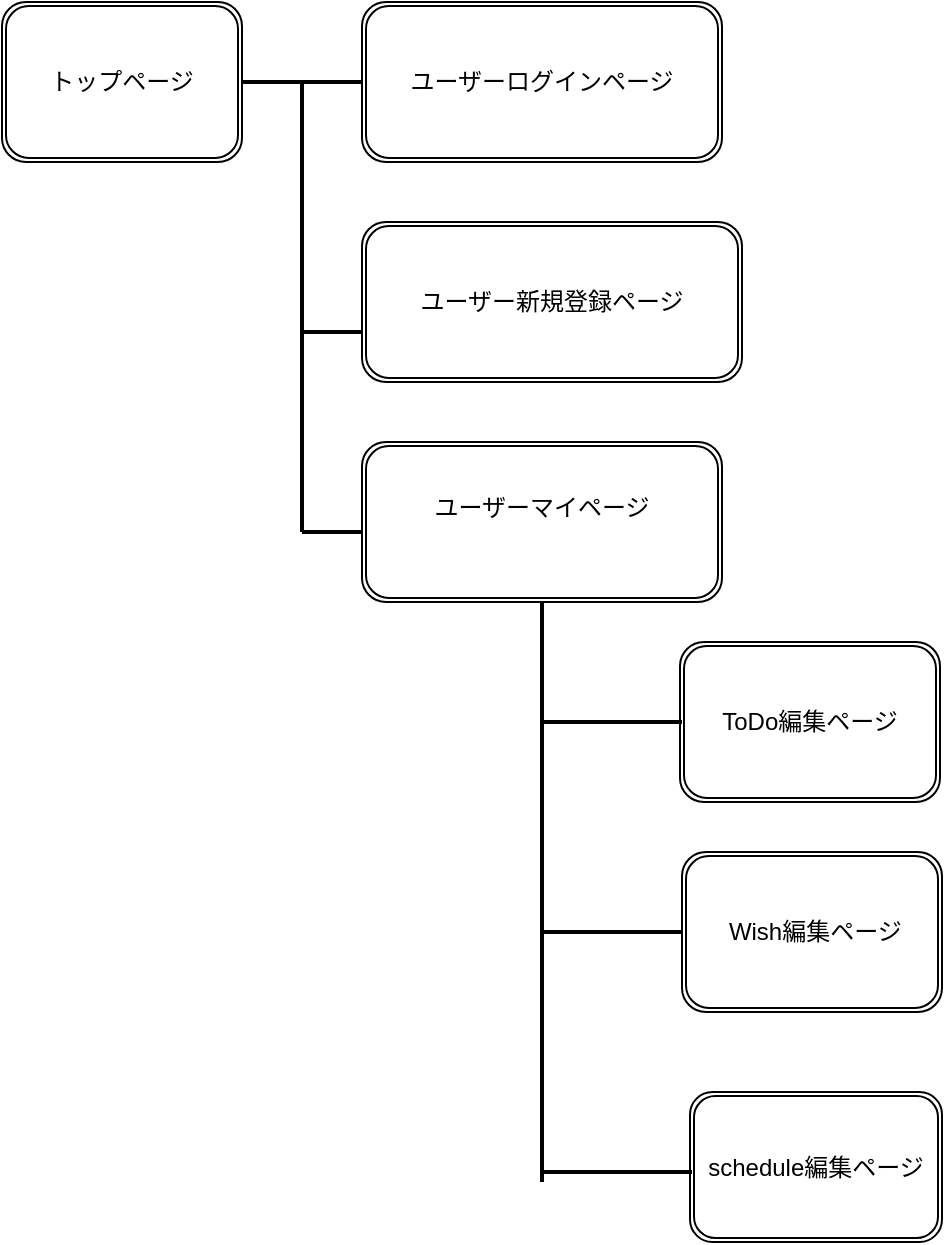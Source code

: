 <mxfile>
    <diagram id="a_Da5yyWU-agTyhFGm13" name="ページ1">
        <mxGraphModel dx="524" dy="677" grid="1" gridSize="10" guides="1" tooltips="1" connect="1" arrows="1" fold="1" page="1" pageScale="1" pageWidth="827" pageHeight="1169" math="0" shadow="0">
            <root>
                <mxCell id="0"/>
                <mxCell id="1" parent="0"/>
                <mxCell id="6" value="トップページ" style="shape=ext;double=1;rounded=1;whiteSpace=wrap;html=1;" parent="1" vertex="1">
                    <mxGeometry x="10" y="40" width="120" height="80" as="geometry"/>
                </mxCell>
                <mxCell id="7" value="ユーザーログインページ" style="shape=ext;double=1;rounded=1;whiteSpace=wrap;html=1;" parent="1" vertex="1">
                    <mxGeometry x="190" y="40" width="180" height="80" as="geometry"/>
                </mxCell>
                <mxCell id="8" value="ユーザー新規登録ページ" style="shape=ext;double=1;rounded=1;whiteSpace=wrap;html=1;" parent="1" vertex="1">
                    <mxGeometry x="190" y="150" width="190" height="80" as="geometry"/>
                </mxCell>
                <mxCell id="9" value="ユーザーマイページ&lt;div&gt;&lt;br&gt;&lt;/div&gt;" style="shape=ext;double=1;rounded=1;whiteSpace=wrap;html=1;" parent="1" vertex="1">
                    <mxGeometry x="190" y="260" width="180" height="80" as="geometry"/>
                </mxCell>
                <mxCell id="10" value="ToDo編集ページ" style="shape=ext;double=1;rounded=1;whiteSpace=wrap;html=1;" parent="1" vertex="1">
                    <mxGeometry x="349" y="360" width="130" height="80" as="geometry"/>
                </mxCell>
                <mxCell id="11" value="&amp;nbsp;Wish編集ページ" style="shape=ext;double=1;rounded=1;whiteSpace=wrap;html=1;" parent="1" vertex="1">
                    <mxGeometry x="350" y="465" width="130" height="80" as="geometry"/>
                </mxCell>
                <mxCell id="14" value="schedule編集ページ" style="shape=ext;double=1;rounded=1;whiteSpace=wrap;html=1;" parent="1" vertex="1">
                    <mxGeometry x="354" y="585" width="126" height="75" as="geometry"/>
                </mxCell>
                <mxCell id="30" value="" style="line;strokeWidth=2;direction=south;html=1;" parent="1" vertex="1">
                    <mxGeometry x="150" y="80" width="20" height="225" as="geometry"/>
                </mxCell>
                <mxCell id="49" value="" style="line;strokeWidth=2;html=1;" parent="1" vertex="1">
                    <mxGeometry x="130" y="75" width="60" height="10" as="geometry"/>
                </mxCell>
                <mxCell id="50" value="" style="line;strokeWidth=2;html=1;" parent="1" vertex="1">
                    <mxGeometry x="160" y="200" width="30" height="10" as="geometry"/>
                </mxCell>
                <mxCell id="51" value="" style="line;strokeWidth=2;html=1;" parent="1" vertex="1">
                    <mxGeometry x="160" y="300" width="30" height="10" as="geometry"/>
                </mxCell>
                <mxCell id="53" value="" style="line;strokeWidth=2;html=1;" parent="1" vertex="1">
                    <mxGeometry x="280" y="387.5" width="70" height="25" as="geometry"/>
                </mxCell>
                <mxCell id="55" value="" style="line;strokeWidth=2;html=1;" parent="1" vertex="1">
                    <mxGeometry x="280" y="500" width="70" height="10" as="geometry"/>
                </mxCell>
                <mxCell id="59" style="edgeStyle=none;html=1;exitX=0.75;exitY=0.5;exitDx=0;exitDy=0;exitPerimeter=0;" parent="1" edge="1">
                    <mxGeometry relative="1" as="geometry">
                        <mxPoint x="205" y="620" as="targetPoint"/>
                        <mxPoint x="205" y="620" as="sourcePoint"/>
                    </mxGeometry>
                </mxCell>
                <mxCell id="63" value="" style="line;strokeWidth=2;html=1;" parent="1" vertex="1">
                    <mxGeometry x="280" y="620" width="75" height="10" as="geometry"/>
                </mxCell>
                <mxCell id="106" value="" style="line;strokeWidth=2;direction=south;html=1;" vertex="1" parent="1">
                    <mxGeometry x="275" y="340" width="10" height="290" as="geometry"/>
                </mxCell>
            </root>
        </mxGraphModel>
    </diagram>
</mxfile>